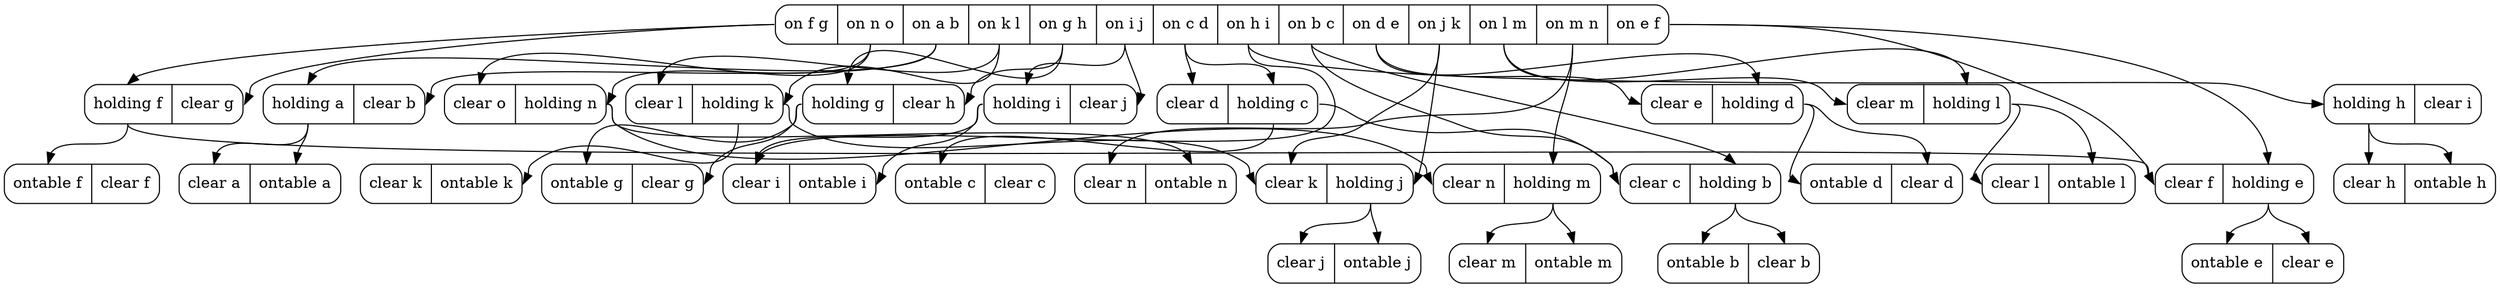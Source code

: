 digraph Tree {
	node [shape=Mrecord];
	 edge [style=solid, color=black];
struct0 [label="<onfg> on f g|<onno> on n o|<onab> on a b|<onkl> on k l|<ongh> on g h|<onij> on i j|<oncd> on c d|<onhi> on h i|<onbc> on b c|<onde> on d e|<onjk> on j k|<onlm> on l m|<onmn> on m n|<onef> on e f"];
struct1 [label="<holdingf> holding f|<clearg> clear g"];
struct2 [label="<cleard> clear d|<holdingc> holding c"];
struct3 [label="<holdingi> holding i|<clearj> clear j"];
struct4 [label="<holdingg> holding g|<clearh> clear h"];
struct5 [label="<clearl> clear l|<holdingk> holding k"];
struct6 [label="<holdinga> holding a|<clearb> clear b"];
struct7 [label="<clearn> clear n|<ontablen> ontable n"];
struct8 [label="<ontabled> ontable d|<cleard> clear d"];
struct9 [label="<ontableb> ontable b|<clearb> clear b"];
struct10 [label="<cleari> clear i|<ontablei> ontable i"];
struct11 [label="<ontableg> ontable g|<clearg> clear g"];
struct12 [label="<clearm> clear m|<holdingl> holding l"];
struct13 [label="<cleark> clear k|<holdingj> holding j"];
struct14 [label="<cleare> clear e|<holdingd> holding d"];
struct15 [label="<clearc> clear c|<holdingb> holding b"];
struct16 [label="<holdingh> holding h|<cleari> clear i"];
struct17 [label="<clearm> clear m|<ontablem> ontable m"];
struct18 [label="<cleark> clear k|<ontablek> ontable k"];
struct19 [label="<clearf> clear f|<holdinge> holding e"];
struct20 [label="<ontablef> ontable f|<clearf> clear f"];
struct21 [label="<clearo> clear o|<holdingn> holding n"];
struct22 [label="<cleara> clear a|<ontablea> ontable a"];
struct23 [label="<ontablee> ontable e|<cleare> clear e"];
struct24 [label="<ontablec> ontable c|<clearc> clear c"];
struct25 [label="<clearh> clear h|<ontableh> ontable h"];
struct26 [label="<clearl> clear l|<ontablel> ontable l"];
struct27 [label="<clearj> clear j|<ontablej> ontable j"];
struct28 [label="<clearn> clear n|<holdingm> holding m"];
struct0:onfg -> struct1:holdingf;
struct0:onfg -> struct1:clearg;
struct0:oncd -> struct2:cleard;
struct0:oncd -> struct2:holdingc;
struct0:onij -> struct3:holdingi;
struct0:onij -> struct3:clearj;
struct0:ongh -> struct4:holdingg;
struct0:ongh -> struct4:clearh;
struct0:onkl -> struct5:clearl;
struct0:onkl -> struct5:holdingk;
struct0:onab -> struct6:holdinga;
struct0:onab -> struct6:clearb;
struct21:holdingn -> struct28:clearn;
struct21:holdingn -> struct7:ontablen;
struct14:holdingd -> struct8:ontabled;
struct14:holdingd -> struct8:cleard;
struct15:holdingb -> struct9:ontableb;
struct15:holdingb -> struct9:clearb;
struct3:holdingi -> struct10:cleari;
struct3:holdingi -> struct10:ontablei;
struct4:holdingg -> struct11:ontableg;
struct4:holdingg -> struct11:clearg;
struct0:onlm -> struct12:clearm;
struct0:onlm -> struct12:holdingl;
struct0:onjk -> struct13:cleark;
struct0:onjk -> struct13:holdingj;
struct0:onde -> struct14:cleare;
struct0:onde -> struct14:holdingd;
struct0:onbc -> struct15:clearc;
struct0:onbc -> struct15:holdingb;
struct0:onhi -> struct16:holdingh;
struct0:onhi -> struct10:cleari;
struct28:holdingm -> struct17:clearm;
struct28:holdingm -> struct17:ontablem;
struct5:holdingk -> struct13:cleark;
struct5:holdingk -> struct18:ontablek;
struct0:onef -> struct19:clearf;
struct0:onef -> struct19:holdinge;
struct1:holdingf -> struct20:ontablef;
struct1:holdingf -> struct19:clearf;
struct0:onno -> struct21:clearo;
struct0:onno -> struct21:holdingn;
struct6:holdinga -> struct22:cleara;
struct6:holdinga -> struct22:ontablea;
struct19:holdinge -> struct23:ontablee;
struct19:holdinge -> struct23:cleare;
struct2:holdingc -> struct24:ontablec;
struct2:holdingc -> struct15:clearc;
struct16:holdingh -> struct25:clearh;
struct16:holdingh -> struct25:ontableh;
struct12:holdingl -> struct26:clearl;
struct12:holdingl -> struct26:ontablel;
struct13:holdingj -> struct27:clearj;
struct13:holdingj -> struct27:ontablej;
struct0:onmn -> struct7:clearn;
struct0:onmn -> struct28:holdingm;
}
